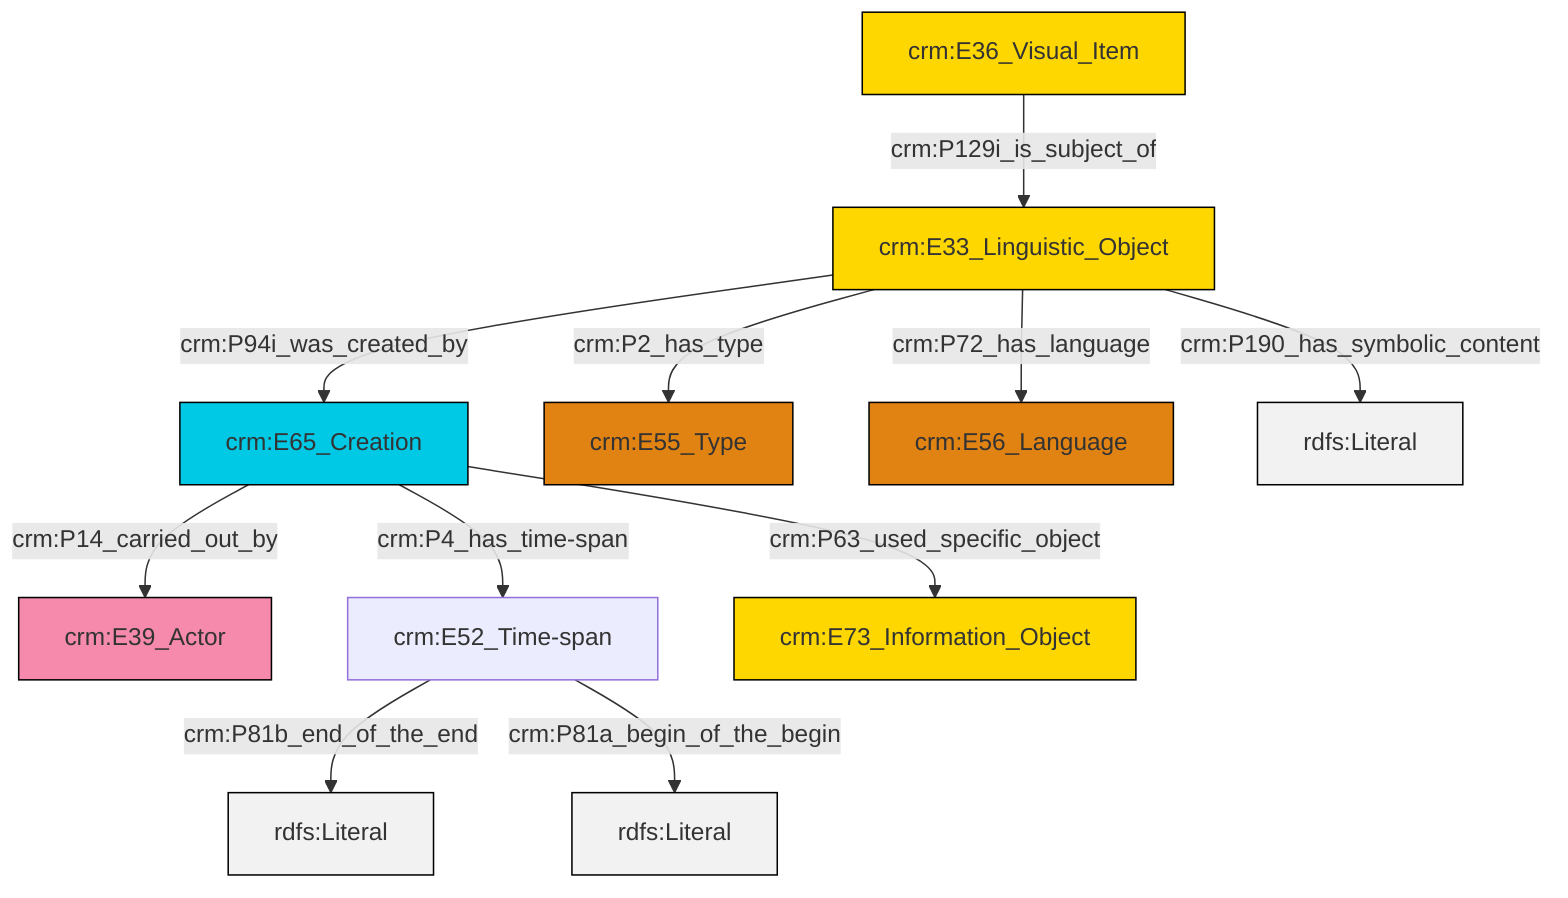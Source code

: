 graph TD
classDef Literal fill:#f2f2f2,stroke:#000000;
classDef CRM_Entity fill:#FFFFFF,stroke:#000000;
classDef Temporal_Entity fill:#00C9E6, stroke:#000000;
classDef Type fill:#E18312, stroke:#000000;
classDef Time-Span fill:#2C9C91, stroke:#000000;
classDef Appellation fill:#FFEB7F, stroke:#000000;
classDef Place fill:#008836, stroke:#000000;
classDef Persistent_Item fill:#B266B2, stroke:#000000;
classDef Conceptual_Object fill:#FFD700, stroke:#000000;
classDef Physical_Thing fill:#D2B48C, stroke:#000000;
classDef Actor fill:#f58aad, stroke:#000000;
classDef PC_Classes fill:#4ce600, stroke:#000000;
classDef Multi fill:#cccccc,stroke:#000000;

0["crm:E65_Creation"]:::Temporal_Entity -->|crm:P14_carried_out_by| 1["crm:E39_Actor"]:::Actor
2["crm:E33_Linguistic_Object"]:::Conceptual_Object -->|crm:P94i_was_created_by| 0["crm:E65_Creation"]:::Temporal_Entity
0["crm:E65_Creation"]:::Temporal_Entity -->|crm:P63_used_specific_object| 8["crm:E73_Information_Object"]:::Conceptual_Object
0["crm:E65_Creation"]:::Temporal_Entity -->|crm:P4_has_time-span| 4["crm:E52_Time-span"]:::Default
2["crm:E33_Linguistic_Object"]:::Conceptual_Object -->|crm:P72_has_language| 10["crm:E56_Language"]:::Type
4["crm:E52_Time-span"]:::Default -->|crm:P81b_end_of_the_end| 11[rdfs:Literal]:::Literal
12["crm:E36_Visual_Item"]:::Conceptual_Object -->|crm:P129i_is_subject_of| 2["crm:E33_Linguistic_Object"]:::Conceptual_Object
2["crm:E33_Linguistic_Object"]:::Conceptual_Object -->|crm:P2_has_type| 6["crm:E55_Type"]:::Type
2["crm:E33_Linguistic_Object"]:::Conceptual_Object -->|crm:P190_has_symbolic_content| 16[rdfs:Literal]:::Literal
4["crm:E52_Time-span"]:::Default -->|crm:P81a_begin_of_the_begin| 17[rdfs:Literal]:::Literal